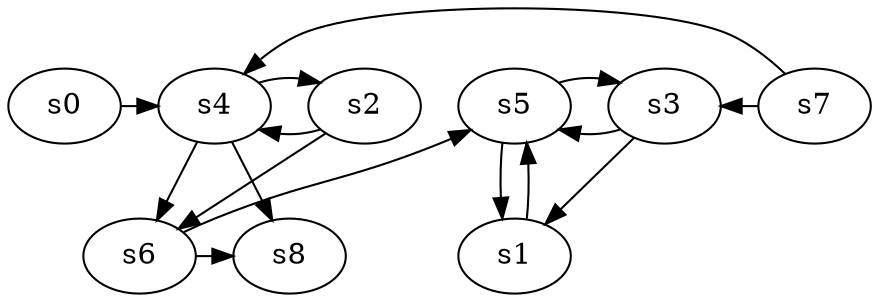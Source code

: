 digraph game_0810_complex_9 {
    s0 [name="s0", player=1, target=1];
    s1 [name="s1", player=0];
    s2 [name="s2", player=0, target=1];
    s3 [name="s3", player=1, target=1];
    s4 [name="s4", player=0];
    s5 [name="s5", player=0];
    s6 [name="s6", player=0, target=1];
    s7 [name="s7", player=0];
    s8 [name="s8", player=0, target=1];

    s0 -> s4 [constraint="time % 4 == 3 || time % 4 == 3"];
    s1 -> s5 [constraint="time % 2 == 0 || time % 4 == 3"];
    s2 -> s4 [constraint="!(time % 6 == 1)"];
    s2 -> s6 [constraint="!(time % 3 == 1)"];
    s3 -> s1 [constraint="time % 4 == 3 && time % 5 == 4"];
    s3 -> s5 [constraint="time % 6 == 3"];
    s4 -> s2 [constraint="time % 3 == 1"];
    s4 -> s6;
    s4 -> s8;
    s5 -> s1;
    s5 -> s3 [constraint="time % 2 == 1"];
    s6 -> s5 [constraint="time % 2 == 1 || time % 3 == 0"];
    s6 -> s8 [constraint="!(time % 6 == 4)"];
    s7 -> s3 [constraint="time % 5 == 4 || time % 4 == 2"];
    s7 -> s4 [constraint="time % 2 == 0 && time % 5 == 0"];
}
